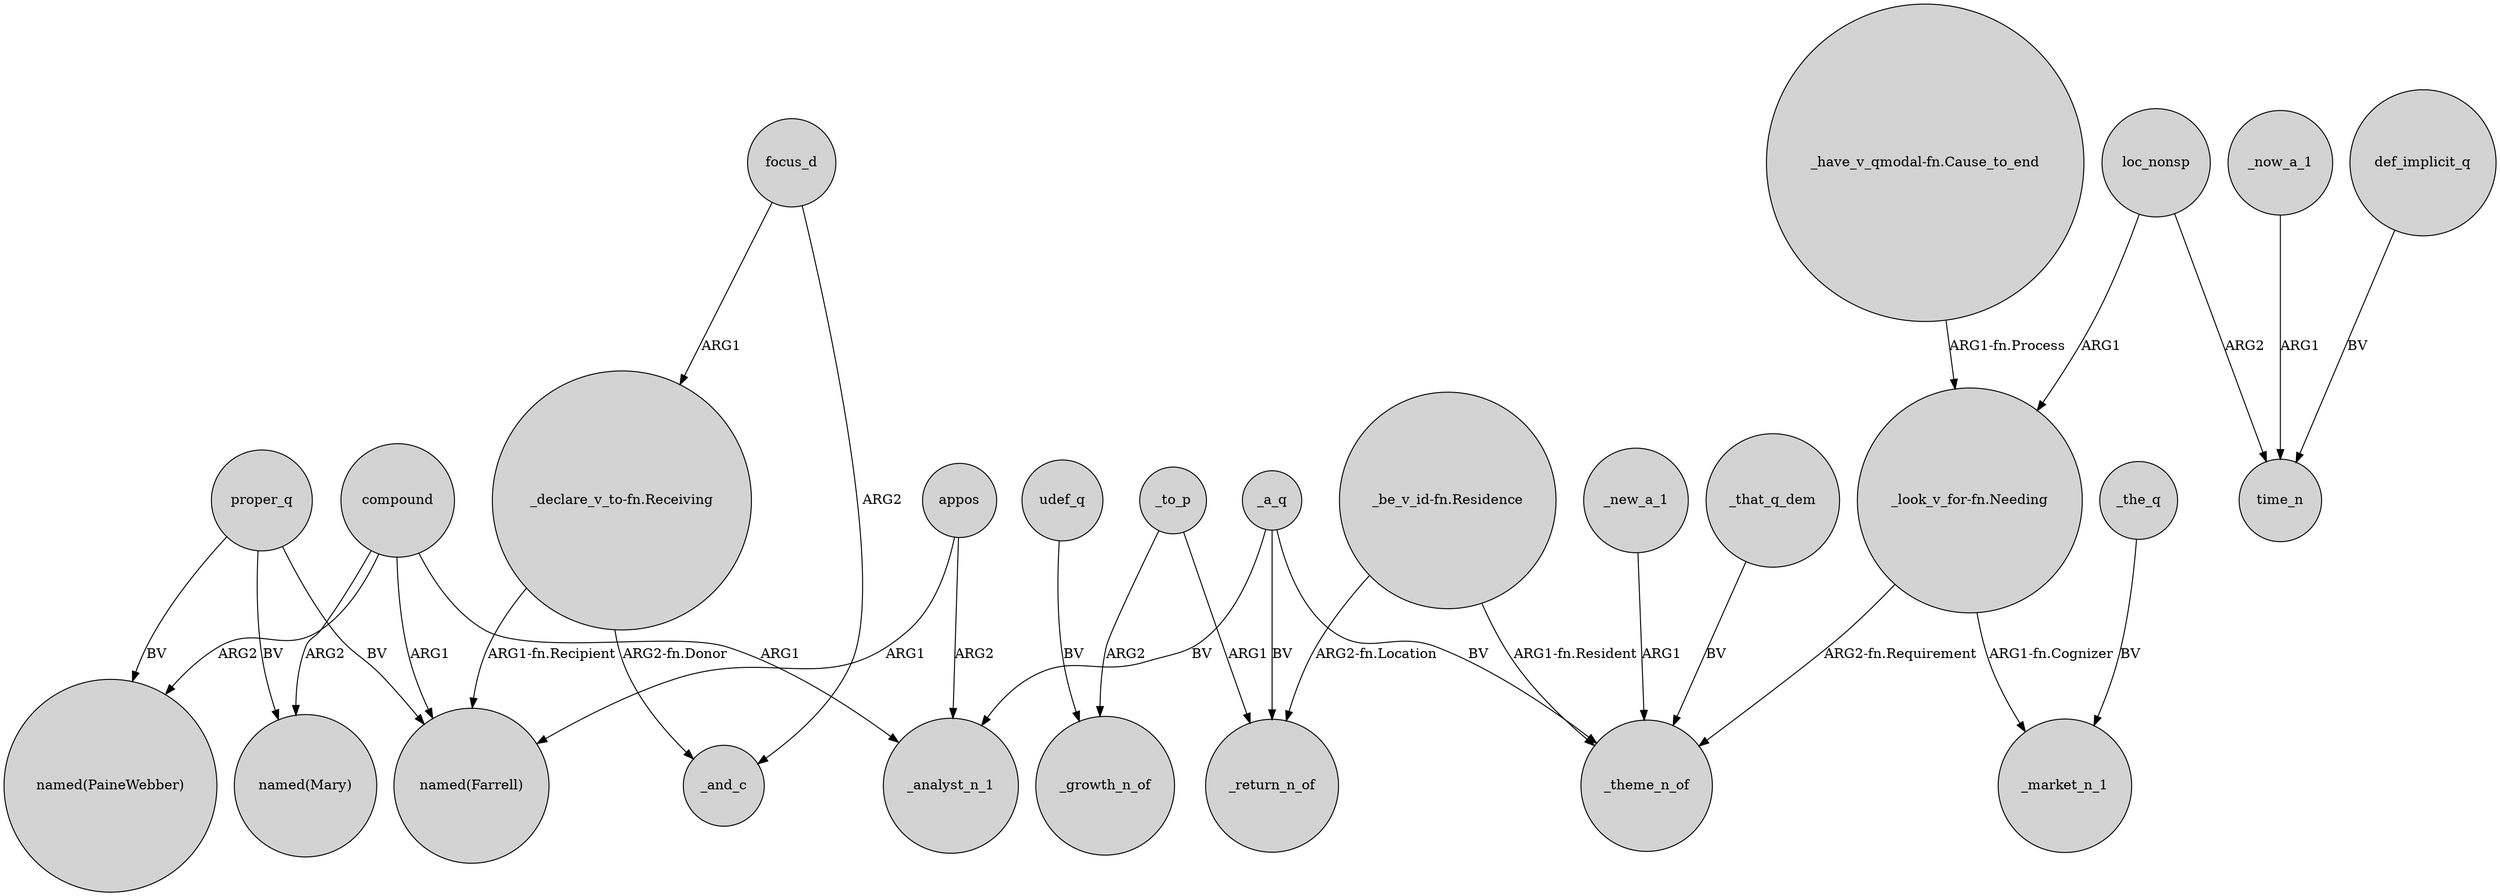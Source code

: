digraph {
	node [shape=circle style=filled]
	"_declare_v_to-fn.Receiving" -> "named(Farrell)" [label="ARG1-fn.Recipient"]
	compound -> "named(Farrell)" [label=ARG1]
	_to_p -> _return_n_of [label=ARG1]
	loc_nonsp -> "_look_v_for-fn.Needing" [label=ARG1]
	proper_q -> "named(Farrell)" [label=BV]
	"_look_v_for-fn.Needing" -> _theme_n_of [label="ARG2-fn.Requirement"]
	_to_p -> _growth_n_of [label=ARG2]
	_new_a_1 -> _theme_n_of [label=ARG1]
	compound -> "named(Mary)" [label=ARG2]
	proper_q -> "named(PaineWebber)" [label=BV]
	appos -> "named(Farrell)" [label=ARG1]
	_now_a_1 -> time_n [label=ARG1]
	_the_q -> _market_n_1 [label=BV]
	_a_q -> _analyst_n_1 [label=BV]
	appos -> _analyst_n_1 [label=ARG2]
	focus_d -> "_declare_v_to-fn.Receiving" [label=ARG1]
	compound -> _analyst_n_1 [label=ARG1]
	_that_q_dem -> _theme_n_of [label=BV]
	compound -> "named(PaineWebber)" [label=ARG2]
	"_have_v_qmodal-fn.Cause_to_end" -> "_look_v_for-fn.Needing" [label="ARG1-fn.Process"]
	proper_q -> "named(Mary)" [label=BV]
	"_be_v_id-fn.Residence" -> _theme_n_of [label="ARG1-fn.Resident"]
	_a_q -> _theme_n_of [label=BV]
	udef_q -> _growth_n_of [label=BV]
	_a_q -> _return_n_of [label=BV]
	loc_nonsp -> time_n [label=ARG2]
	"_be_v_id-fn.Residence" -> _return_n_of [label="ARG2-fn.Location"]
	def_implicit_q -> time_n [label=BV]
	"_look_v_for-fn.Needing" -> _market_n_1 [label="ARG1-fn.Cognizer"]
	"_declare_v_to-fn.Receiving" -> _and_c [label="ARG2-fn.Donor"]
	focus_d -> _and_c [label=ARG2]
}
